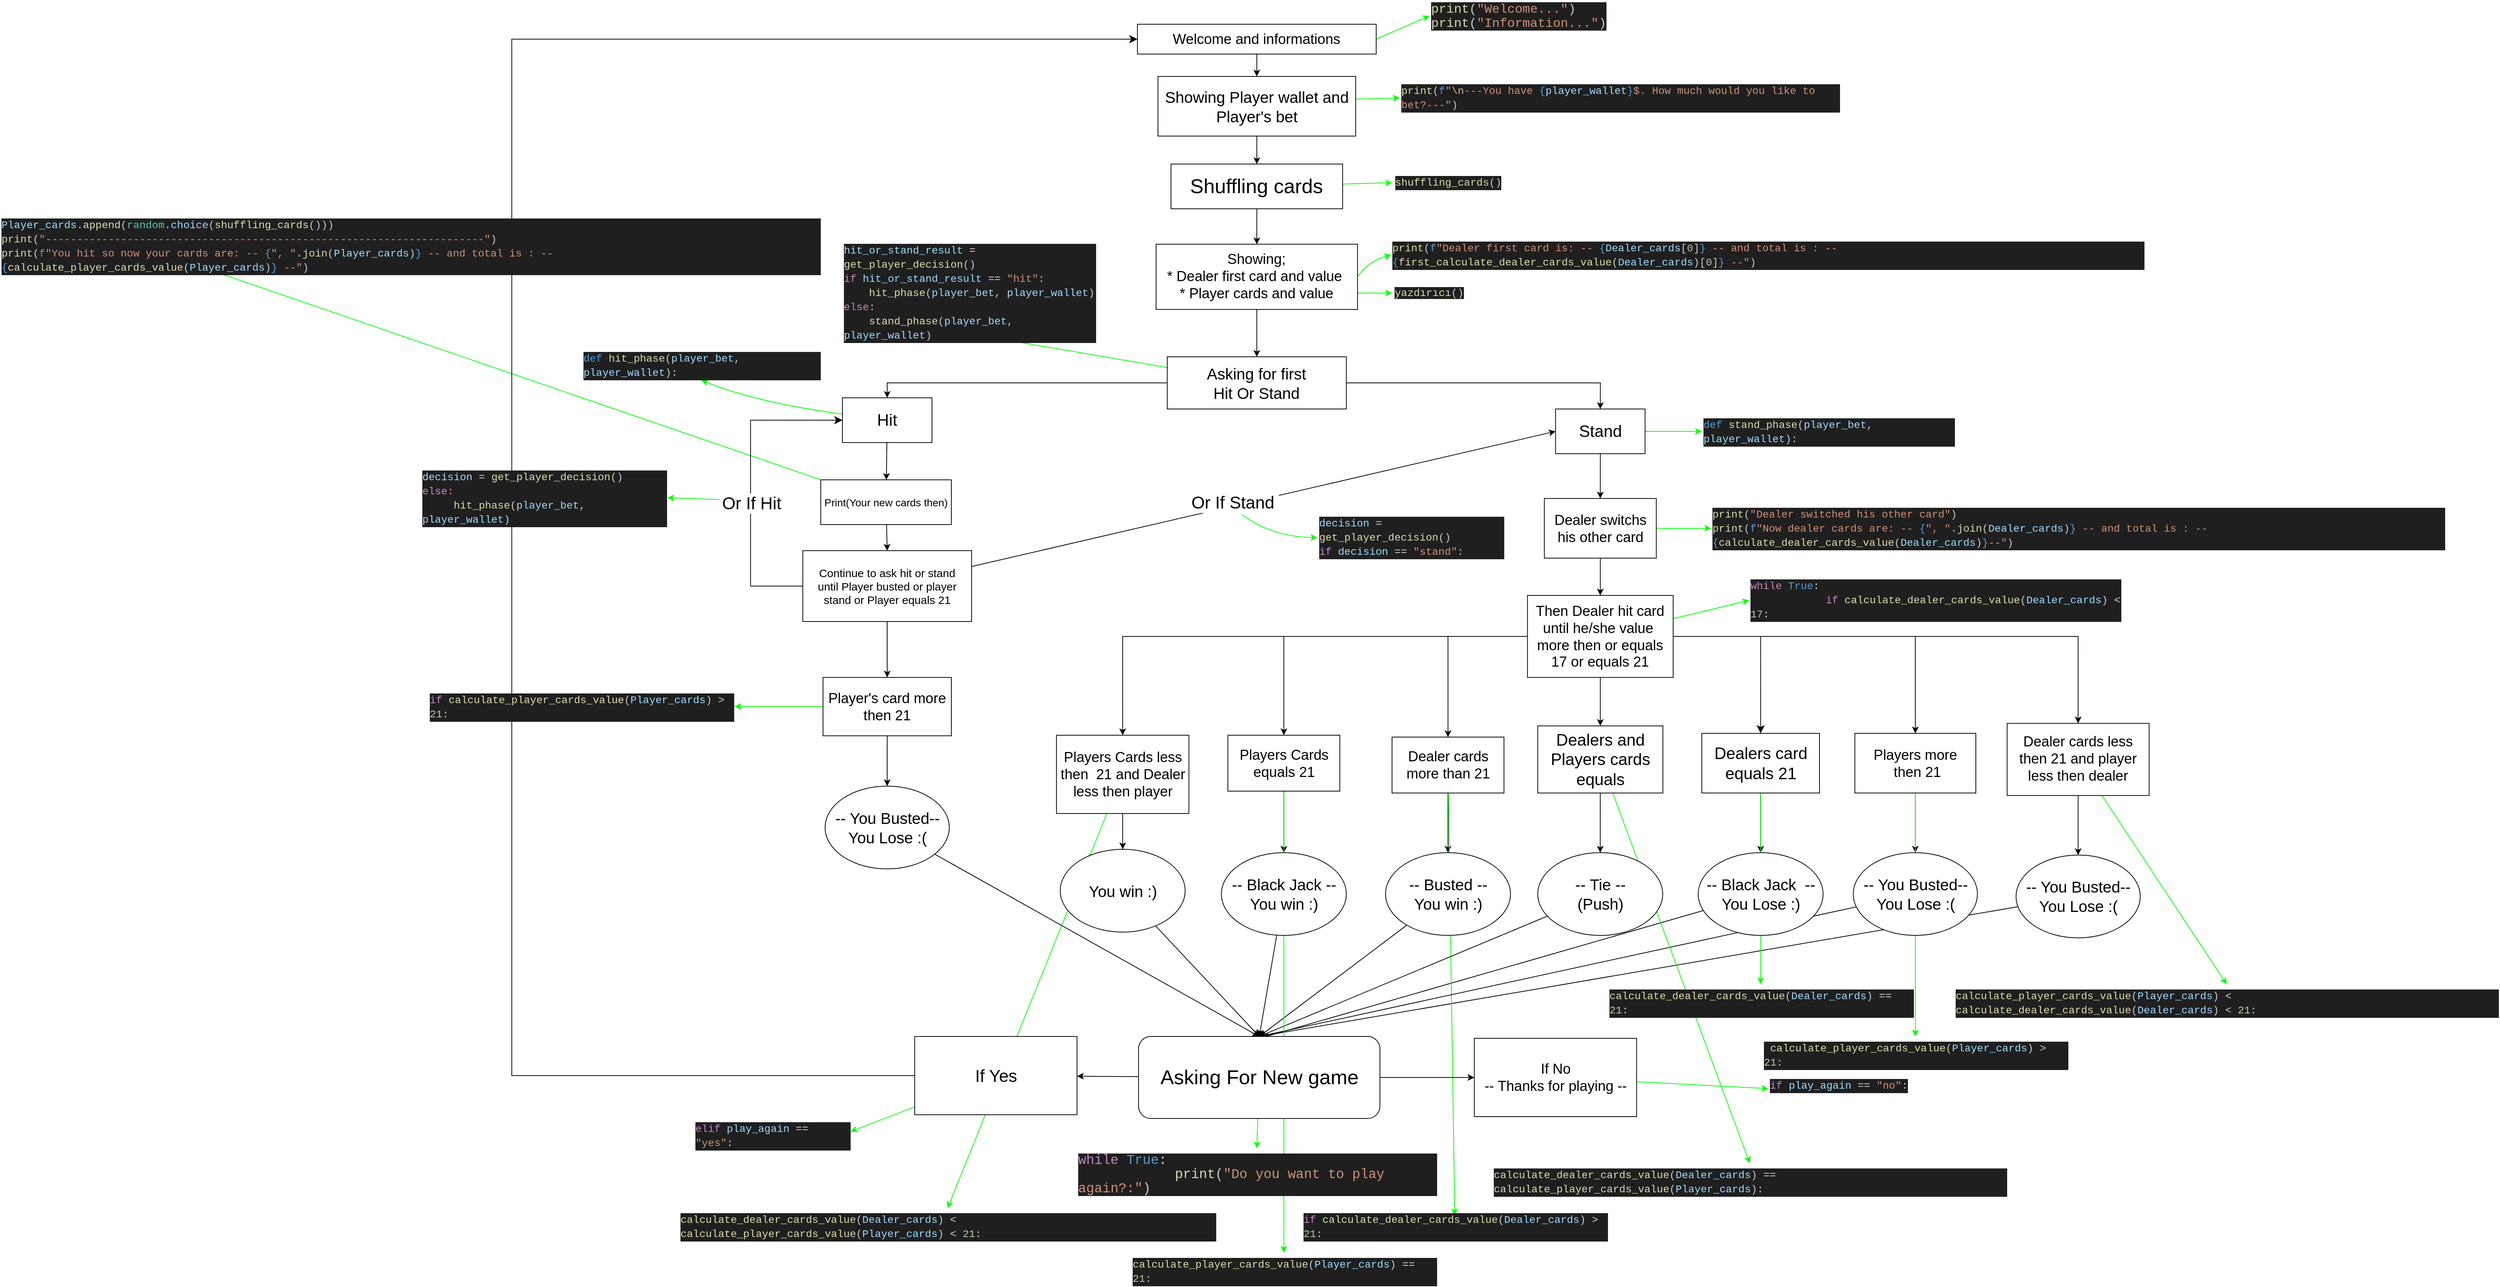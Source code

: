 <mxfile>
    <diagram id="_qHY8SljbnGeKnUtxrkp" name="Page-1">
        <mxGraphModel dx="5233" dy="839" grid="1" gridSize="10" guides="1" tooltips="1" connect="1" arrows="1" fold="1" page="1" pageScale="2" pageWidth="1920" pageHeight="1200" math="0" shadow="0">
            <root>
                <mxCell id="0"/>
                <mxCell id="1" parent="0"/>
                <mxCell id="80" style="edgeStyle=none;html=1;entryX=0.25;entryY=1;entryDx=0;entryDy=0;strokeColor=#00FF00;rounded=0;" parent="1" source="126" target="180" edge="1">
                    <mxGeometry relative="1" as="geometry">
                        <Array as="points"/>
                    </mxGeometry>
                </mxCell>
                <mxCell id="81" style="edgeStyle=none;html=1;entryX=0.514;entryY=0.013;entryDx=0;entryDy=0;entryPerimeter=0;fontSize=27;" parent="1" source="130" target="162" edge="1">
                    <mxGeometry relative="1" as="geometry"/>
                </mxCell>
                <mxCell id="82" style="edgeStyle=none;html=1;entryX=0.5;entryY=0;entryDx=0;entryDy=0;fontSize=23;" parent="1" source="171" target="162" edge="1">
                    <mxGeometry relative="1" as="geometry"/>
                </mxCell>
                <mxCell id="83" style="edgeStyle=none;html=1;entryX=0.5;entryY=0;entryDx=0;entryDy=0;fontSize=27;" parent="1" source="86" target="90" edge="1">
                    <mxGeometry relative="1" as="geometry"/>
                </mxCell>
                <mxCell id="84" style="edgeStyle=none;html=1;exitX=1;exitY=0.75;exitDx=0;exitDy=0;strokeColor=#00FF00;" parent="1" source="86" target="177" edge="1">
                    <mxGeometry relative="1" as="geometry"/>
                </mxCell>
                <mxCell id="85" style="edgeStyle=none;html=1;exitX=1;exitY=0.5;exitDx=0;exitDy=0;entryX=0;entryY=0.5;entryDx=0;entryDy=0;strokeColor=#00FF00;curved=1;" parent="1" source="86" target="176" edge="1">
                    <mxGeometry relative="1" as="geometry">
                        <Array as="points">
                            <mxPoint x="-1795.62" y="660"/>
                        </Array>
                    </mxGeometry>
                </mxCell>
                <mxCell id="86" value="&lt;font style=&quot;font-size: 19px;&quot;&gt;Showing;&lt;br&gt;* Dealer first card and value&amp;nbsp; &lt;br&gt;* Player cards and value&lt;/font&gt;" style="rounded=0;whiteSpace=wrap;html=1;" parent="1" vertex="1">
                    <mxGeometry x="-2080.62" y="637.5" width="270" height="87.5" as="geometry"/>
                </mxCell>
                <mxCell id="87" style="edgeStyle=orthogonalEdgeStyle;rounded=0;orthogonalLoop=1;jettySize=auto;html=1;entryX=0.5;entryY=0;entryDx=0;entryDy=0;" parent="1" source="90" target="93" edge="1">
                    <mxGeometry relative="1" as="geometry"/>
                </mxCell>
                <mxCell id="88" style="edgeStyle=orthogonalEdgeStyle;rounded=0;orthogonalLoop=1;jettySize=auto;html=1;entryX=0.5;entryY=0;entryDx=0;entryDy=0;" parent="1" source="90" target="96" edge="1">
                    <mxGeometry relative="1" as="geometry"/>
                </mxCell>
                <mxCell id="89" style="edgeStyle=none;rounded=0;html=1;entryX=0.5;entryY=1;entryDx=0;entryDy=0;strokeColor=#00FF00;fontSize=18;" parent="1" source="90" target="178" edge="1">
                    <mxGeometry relative="1" as="geometry"/>
                </mxCell>
                <mxCell id="90" value="&lt;font style=&quot;font-size: 21px;&quot;&gt;Asking for first &lt;br&gt;Hit Or Stand&lt;/font&gt;" style="rounded=0;whiteSpace=wrap;html=1;" parent="1" vertex="1">
                    <mxGeometry x="-2065.62" y="788.5" width="240" height="70" as="geometry"/>
                </mxCell>
                <mxCell id="91" style="edgeStyle=none;html=1;entryX=0.5;entryY=0;entryDx=0;entryDy=0;" parent="1" source="93" target="99" edge="1">
                    <mxGeometry relative="1" as="geometry"/>
                </mxCell>
                <mxCell id="92" style="edgeStyle=none;curved=1;html=1;strokeColor=#00FF00;" parent="1" source="93" target="185" edge="1">
                    <mxGeometry relative="1" as="geometry"/>
                </mxCell>
                <mxCell id="93" value="&lt;span style=&quot;font-size: 22px;&quot;&gt;Stand&lt;br&gt;&lt;/span&gt;" style="rounded=0;whiteSpace=wrap;html=1;" parent="1" vertex="1">
                    <mxGeometry x="-1545.25" y="858.5" width="120" height="60" as="geometry"/>
                </mxCell>
                <mxCell id="94" value="" style="edgeStyle=none;rounded=0;html=1;fontSize=21;" parent="1" source="96" target="126" edge="1">
                    <mxGeometry relative="1" as="geometry"/>
                </mxCell>
                <mxCell id="95" style="edgeStyle=none;html=1;entryX=0.5;entryY=1;entryDx=0;entryDy=0;strokeColor=#00FF00;curved=1;" parent="1" source="96" target="179" edge="1">
                    <mxGeometry relative="1" as="geometry">
                        <Array as="points">
                            <mxPoint x="-2615.62" y="850"/>
                        </Array>
                    </mxGeometry>
                </mxCell>
                <mxCell id="96" value="&lt;span style=&quot;font-size: 22px;&quot;&gt;Hit&lt;br&gt;&lt;/span&gt;" style="rounded=0;whiteSpace=wrap;html=1;" parent="1" vertex="1">
                    <mxGeometry x="-2501" y="843.5" width="120" height="60" as="geometry"/>
                </mxCell>
                <mxCell id="97" style="edgeStyle=none;html=1;entryX=0.5;entryY=0;entryDx=0;entryDy=0;fontSize=19;" parent="1" source="99" target="108" edge="1">
                    <mxGeometry relative="1" as="geometry"/>
                </mxCell>
                <mxCell id="98" style="edgeStyle=none;curved=1;html=1;entryX=0;entryY=0.5;entryDx=0;entryDy=0;strokeColor=#00FF00;" parent="1" source="99" target="186" edge="1">
                    <mxGeometry relative="1" as="geometry"/>
                </mxCell>
                <mxCell id="99" value="&lt;font style=&quot;font-size: 19px;&quot;&gt;Dealer switchs his other card&lt;/font&gt;" style="rounded=0;whiteSpace=wrap;html=1;" parent="1" vertex="1">
                    <mxGeometry x="-1560.25" y="978.5" width="150" height="80" as="geometry"/>
                </mxCell>
                <mxCell id="100" style="edgeStyle=none;html=1;entryX=0.5;entryY=0;entryDx=0;entryDy=0;fontSize=19;" parent="1" source="102" target="105" edge="1">
                    <mxGeometry relative="1" as="geometry"/>
                </mxCell>
                <mxCell id="101" style="edgeStyle=none;rounded=0;html=1;entryX=0;entryY=0.5;entryDx=0;entryDy=0;strokeColor=#00FF00;fontSize=18;exitX=1;exitY=0.5;exitDx=0;exitDy=0;" parent="1" source="102" target="173" edge="1">
                    <mxGeometry relative="1" as="geometry"/>
                </mxCell>
                <mxCell id="102" value="&lt;span style=&quot;font-size: 19px;&quot;&gt;Welcome and informations&lt;/span&gt;" style="rounded=0;whiteSpace=wrap;html=1;" parent="1" vertex="1">
                    <mxGeometry x="-2105.62" y="342.5" width="320" height="40" as="geometry"/>
                </mxCell>
                <mxCell id="103" style="edgeStyle=none;html=1;entryX=0.5;entryY=0;entryDx=0;entryDy=0;fontSize=27;" parent="1" source="105" target="158" edge="1">
                    <mxGeometry relative="1" as="geometry"/>
                </mxCell>
                <mxCell id="104" style="edgeStyle=none;html=1;entryX=0;entryY=0.5;entryDx=0;entryDy=0;strokeColor=#00FF00;fontSize=17;endSize=6;fillColor=#e3c800;entryPerimeter=0;" parent="1" target="174" edge="1">
                    <mxGeometry relative="1" as="geometry">
                        <mxPoint x="-1812.62" y="443" as="sourcePoint"/>
                    </mxGeometry>
                </mxCell>
                <mxCell id="105" value="&lt;span style=&quot;font-size: 21px;&quot;&gt;Showing Player wallet and Player's bet&lt;/span&gt;" style="rounded=0;whiteSpace=wrap;html=1;glass=0;" parent="1" vertex="1">
                    <mxGeometry x="-2078.12" y="412.5" width="265" height="80" as="geometry"/>
                </mxCell>
                <mxCell id="106" style="edgeStyle=none;rounded=0;html=1;entryX=0.5;entryY=0;entryDx=0;entryDy=0;fontSize=22;" parent="1" source="108" target="134" edge="1">
                    <mxGeometry relative="1" as="geometry"/>
                </mxCell>
                <mxCell id="107" style="edgeStyle=none;rounded=0;html=1;entryX=0;entryY=0.5;entryDx=0;entryDy=0;strokeColor=#00FF00;fontSize=18;" parent="1" source="108" target="187" edge="1">
                    <mxGeometry relative="1" as="geometry"/>
                </mxCell>
                <mxCell id="108" value="&lt;span style=&quot;font-size: 19px;&quot;&gt;Then Dealer hit card until he/she value&amp;nbsp; more then or equals 17 or equals 21&lt;/span&gt;" style="rounded=0;whiteSpace=wrap;html=1;" parent="1" vertex="1">
                    <mxGeometry x="-1582.87" y="1108.5" width="195.25" height="110" as="geometry"/>
                </mxCell>
                <mxCell id="109" style="edgeStyle=none;rounded=0;html=1;entryX=0.5;entryY=0;entryDx=0;entryDy=0;fontSize=21;" parent="1" source="111" target="118" edge="1">
                    <mxGeometry relative="1" as="geometry"/>
                </mxCell>
                <mxCell id="110" style="edgeStyle=none;rounded=0;html=1;entryX=0.5;entryY=0;entryDx=0;entryDy=0;strokeColor=#00FF00;fontSize=18;" parent="1" source="111" target="189" edge="1">
                    <mxGeometry relative="1" as="geometry"/>
                </mxCell>
                <mxCell id="111" value="Dealer cards more than 21" style="rounded=0;whiteSpace=wrap;html=1;glass=0;fontSize=19;" parent="1" vertex="1">
                    <mxGeometry x="-1764.37" y="1298.5" width="150" height="75" as="geometry"/>
                </mxCell>
                <mxCell id="112" style="edgeStyle=none;rounded=0;html=1;entryX=0.5;entryY=0;entryDx=0;entryDy=0;fontSize=21;" parent="1" source="114" target="120" edge="1">
                    <mxGeometry relative="1" as="geometry"/>
                </mxCell>
                <mxCell id="113" style="edgeStyle=none;curved=1;html=1;strokeColor=#00FF00;" parent="1" source="114" target="195" edge="1">
                    <mxGeometry relative="1" as="geometry"/>
                </mxCell>
                <mxCell id="114" value="Players more&lt;br&gt;&amp;nbsp;then 21" style="rounded=0;whiteSpace=wrap;html=1;glass=0;fontSize=19;" parent="1" vertex="1">
                    <mxGeometry x="-1144.12" y="1293.5" width="162.13" height="80" as="geometry"/>
                </mxCell>
                <mxCell id="115" style="edgeStyle=orthogonalEdgeStyle;rounded=0;orthogonalLoop=1;jettySize=auto;html=1;entryX=0.5;entryY=0;entryDx=0;entryDy=0;exitX=0;exitY=0.5;exitDx=0;exitDy=0;" parent="1" source="108" target="111" edge="1">
                    <mxGeometry relative="1" as="geometry">
                        <mxPoint x="-1751.37" y="1158.5" as="sourcePoint"/>
                        <mxPoint x="-1616.37" y="1203.5" as="targetPoint"/>
                    </mxGeometry>
                </mxCell>
                <mxCell id="116" style="edgeStyle=orthogonalEdgeStyle;rounded=0;orthogonalLoop=1;jettySize=auto;html=1;entryX=0.5;entryY=0;entryDx=0;entryDy=0;exitX=1;exitY=0.5;exitDx=0;exitDy=0;" parent="1" source="108" target="114" edge="1">
                    <mxGeometry relative="1" as="geometry">
                        <mxPoint x="-1254.87" y="1183.5" as="sourcePoint"/>
                        <mxPoint x="-1351.37" y="1253.5" as="targetPoint"/>
                    </mxGeometry>
                </mxCell>
                <mxCell id="117" style="edgeStyle=none;html=1;entryX=0.5;entryY=0;entryDx=0;entryDy=0;fontSize=27;" parent="1" source="118" target="162" edge="1">
                    <mxGeometry relative="1" as="geometry"/>
                </mxCell>
                <mxCell id="118" value="-- Busted --&lt;br&gt;You win :)" style="ellipse;whiteSpace=wrap;html=1;rounded=0;glass=0;fontSize=21;" parent="1" vertex="1">
                    <mxGeometry x="-1773.12" y="1453.5" width="167.5" height="111" as="geometry"/>
                </mxCell>
                <mxCell id="119" style="edgeStyle=none;html=1;entryX=0.5;entryY=0;entryDx=0;entryDy=0;fontSize=27;" parent="1" source="120" target="162" edge="1">
                    <mxGeometry relative="1" as="geometry"/>
                </mxCell>
                <mxCell id="120" value="-- You Busted--You Lose :(" style="ellipse;whiteSpace=wrap;html=1;rounded=0;glass=0;fontSize=21;" parent="1" vertex="1">
                    <mxGeometry x="-1146.31" y="1453.5" width="166.5" height="111" as="geometry"/>
                </mxCell>
                <mxCell id="121" style="edgeStyle=none;html=1;entryX=0.5;entryY=0;entryDx=0;entryDy=0;" parent="1" source="124" target="151" edge="1">
                    <mxGeometry relative="1" as="geometry"/>
                </mxCell>
                <mxCell id="122" style="edgeStyle=none;html=1;entryX=0;entryY=0.5;entryDx=0;entryDy=0;" parent="1" source="124" target="93" edge="1">
                    <mxGeometry relative="1" as="geometry"/>
                </mxCell>
                <mxCell id="123" value="&lt;font style=&quot;font-size: 23px;&quot;&gt;Or If Stand&amp;nbsp;&lt;/font&gt;" style="edgeLabel;html=1;align=center;verticalAlign=middle;resizable=0;points=[];movable=0;rotatable=0;deletable=0;editable=0;connectable=0;" parent="122" vertex="1" connectable="0">
                    <mxGeometry x="-0.498" y="2" relative="1" as="geometry">
                        <mxPoint x="157" y="-39" as="offset"/>
                    </mxGeometry>
                </mxCell>
                <mxCell id="124" value="&lt;font style=&quot;font-size: 15px;&quot;&gt;Continue to ask hit or stand&lt;br&gt;until Player busted or player stand or Player equals 21&lt;/font&gt;" style="rounded=0;whiteSpace=wrap;html=1;" parent="1" vertex="1">
                    <mxGeometry x="-2554.12" y="1048.5" width="226.25" height="95" as="geometry"/>
                </mxCell>
                <mxCell id="125" style="edgeStyle=none;rounded=0;html=1;entryX=0.5;entryY=0;entryDx=0;entryDy=0;fontSize=14;" parent="1" source="126" target="124" edge="1">
                    <mxGeometry relative="1" as="geometry"/>
                </mxCell>
                <mxCell id="126" value="&lt;font style=&quot;font-size: 14px;&quot;&gt;Print(Your new cards then)&lt;/font&gt;" style="whiteSpace=wrap;html=1;rounded=0;" parent="1" vertex="1">
                    <mxGeometry x="-2530" y="953.5" width="175" height="60" as="geometry"/>
                </mxCell>
                <mxCell id="127" style="edgeStyle=none;rounded=0;html=1;entryX=0.5;entryY=0;entryDx=0;entryDy=0;fontSize=22;" parent="1" source="129" target="130" edge="1">
                    <mxGeometry relative="1" as="geometry"/>
                </mxCell>
                <mxCell id="128" style="edgeStyle=none;curved=1;html=1;entryX=0.5;entryY=0;entryDx=0;entryDy=0;strokeColor=#00FF00;" parent="1" source="129" target="193" edge="1">
                    <mxGeometry relative="1" as="geometry"/>
                </mxCell>
                <mxCell id="129" value="&lt;font style=&quot;font-size: 22px;&quot;&gt;Dealers card equals 21&lt;/font&gt;" style="whiteSpace=wrap;html=1;rounded=0;" parent="1" vertex="1">
                    <mxGeometry x="-1349.24" y="1293.5" width="157.75" height="80" as="geometry"/>
                </mxCell>
                <mxCell id="130" value="-- Black Jack&amp;nbsp; --&lt;br&gt;You Lose :)" style="ellipse;whiteSpace=wrap;html=1;rounded=0;glass=0;fontSize=21;" parent="1" vertex="1">
                    <mxGeometry x="-1354.12" y="1453.5" width="167.5" height="111" as="geometry"/>
                </mxCell>
                <mxCell id="131" value="" style="edgeStyle=segmentEdgeStyle;endArrow=classic;html=1;curved=0;rounded=0;endSize=8;startSize=8;fontSize=22;entryX=0.5;entryY=0;entryDx=0;entryDy=0;" parent="1" target="129" edge="1">
                    <mxGeometry width="50" height="50" relative="1" as="geometry">
                        <mxPoint x="-1384.12" y="1163.5" as="sourcePoint"/>
                        <mxPoint x="-1294.12" y="1183.47" as="targetPoint"/>
                    </mxGeometry>
                </mxCell>
                <mxCell id="132" style="edgeStyle=none;rounded=0;html=1;entryX=0.5;entryY=0;entryDx=0;entryDy=0;fontSize=22;" parent="1" source="134" target="136" edge="1">
                    <mxGeometry relative="1" as="geometry"/>
                </mxCell>
                <mxCell id="133" style="edgeStyle=none;rounded=0;html=1;entryX=0.5;entryY=0;entryDx=0;entryDy=0;strokeColor=#00FF00;fontSize=18;" parent="1" source="134" target="194" edge="1">
                    <mxGeometry relative="1" as="geometry"/>
                </mxCell>
                <mxCell id="134" value="&lt;font style=&quot;font-size: 22px;&quot;&gt;Dealers and Players cards equals&lt;/font&gt;" style="whiteSpace=wrap;html=1;rounded=0;" parent="1" vertex="1">
                    <mxGeometry x="-1569.12" y="1283.5" width="167.74" height="90" as="geometry"/>
                </mxCell>
                <mxCell id="135" style="edgeStyle=none;html=1;entryX=0.5;entryY=0;entryDx=0;entryDy=0;fontSize=27;" parent="1" source="136" target="162" edge="1">
                    <mxGeometry relative="1" as="geometry"/>
                </mxCell>
                <mxCell id="136" value="-- Tie --&lt;br&gt;(Push)" style="ellipse;whiteSpace=wrap;html=1;rounded=0;glass=0;fontSize=21;" parent="1" vertex="1">
                    <mxGeometry x="-1569.12" y="1453.5" width="167.5" height="111" as="geometry"/>
                </mxCell>
                <mxCell id="137" style="edgeStyle=none;rounded=0;html=1;entryX=0.5;entryY=0;entryDx=0;entryDy=0;fontSize=21;" parent="1" source="139" target="141" edge="1">
                    <mxGeometry relative="1" as="geometry"/>
                </mxCell>
                <mxCell id="138" style="edgeStyle=none;curved=1;html=1;entryX=0.5;entryY=0;entryDx=0;entryDy=0;strokeColor=#00FF00;" parent="1" source="139" target="191" edge="1">
                    <mxGeometry relative="1" as="geometry"/>
                </mxCell>
                <mxCell id="139" value="Players Cards equals 21" style="rounded=0;whiteSpace=wrap;html=1;glass=0;fontSize=19;" parent="1" vertex="1">
                    <mxGeometry x="-1984.37" y="1296" width="150" height="75" as="geometry"/>
                </mxCell>
                <mxCell id="140" style="edgeStyle=none;html=1;entryX=0.5;entryY=0;entryDx=0;entryDy=0;fontSize=27;" parent="1" source="141" target="162" edge="1">
                    <mxGeometry relative="1" as="geometry"/>
                </mxCell>
                <mxCell id="141" value="-- Black Jack --&lt;br&gt;You win :)" style="ellipse;whiteSpace=wrap;html=1;rounded=0;glass=0;fontSize=21;" parent="1" vertex="1">
                    <mxGeometry x="-1993.12" y="1453.5" width="167.5" height="111" as="geometry"/>
                </mxCell>
                <mxCell id="142" style="edgeStyle=none;rounded=0;html=1;entryX=0.5;entryY=0;entryDx=0;entryDy=0;fontSize=21;" parent="1" source="144" target="146" edge="1">
                    <mxGeometry relative="1" as="geometry"/>
                </mxCell>
                <mxCell id="143" style="edgeStyle=none;rounded=0;html=1;entryX=0.5;entryY=0;entryDx=0;entryDy=0;strokeColor=#00FF00;fontSize=18;" parent="1" source="144" target="192" edge="1">
                    <mxGeometry relative="1" as="geometry"/>
                </mxCell>
                <mxCell id="144" value="Players Cards less then&amp;nbsp; 21 and Dealer less then player" style="rounded=0;whiteSpace=wrap;html=1;glass=0;fontSize=19;" parent="1" vertex="1">
                    <mxGeometry x="-2214.12" y="1296" width="177.5" height="105" as="geometry"/>
                </mxCell>
                <mxCell id="145" style="edgeStyle=none;html=1;entryX=0.5;entryY=0;entryDx=0;entryDy=0;fontSize=27;" parent="1" source="146" target="162" edge="1">
                    <mxGeometry relative="1" as="geometry"/>
                </mxCell>
                <mxCell id="146" value="You win :)" style="ellipse;whiteSpace=wrap;html=1;rounded=0;glass=0;fontSize=21;" parent="1" vertex="1">
                    <mxGeometry x="-2209.12" y="1449" width="167.5" height="111" as="geometry"/>
                </mxCell>
                <mxCell id="147" style="edgeStyle=orthogonalEdgeStyle;rounded=0;orthogonalLoop=1;jettySize=auto;html=1;entryX=0.5;entryY=0;entryDx=0;entryDy=0;exitX=0;exitY=0.5;exitDx=0;exitDy=0;" parent="1" source="108" target="139" edge="1">
                    <mxGeometry relative="1" as="geometry">
                        <mxPoint x="-1805.12" y="1158.5" as="sourcePoint"/>
                        <mxPoint x="-1911.62" y="1293.5" as="targetPoint"/>
                    </mxGeometry>
                </mxCell>
                <mxCell id="148" style="edgeStyle=orthogonalEdgeStyle;rounded=0;orthogonalLoop=1;jettySize=auto;html=1;entryX=0.5;entryY=0;entryDx=0;entryDy=0;exitX=0;exitY=0.5;exitDx=0;exitDy=0;" parent="1" source="108" target="144" edge="1">
                    <mxGeometry relative="1" as="geometry">
                        <mxPoint x="-1788.12" y="1151.5" as="sourcePoint"/>
                        <mxPoint x="-2114.12" y="1283.5" as="targetPoint"/>
                    </mxGeometry>
                </mxCell>
                <mxCell id="149" style="edgeStyle=none;html=1;entryX=0.5;entryY=0;entryDx=0;entryDy=0;" parent="1" source="151" target="153" edge="1">
                    <mxGeometry relative="1" as="geometry"/>
                </mxCell>
                <mxCell id="150" style="edgeStyle=none;curved=1;html=1;strokeColor=#00FF00;" parent="1" source="151" target="188" edge="1">
                    <mxGeometry relative="1" as="geometry"/>
                </mxCell>
                <mxCell id="151" value="Player's card more then 21" style="rounded=0;whiteSpace=wrap;html=1;glass=0;fontSize=19;" parent="1" vertex="1">
                    <mxGeometry x="-2527" y="1218.5" width="172" height="78.25" as="geometry"/>
                </mxCell>
                <mxCell id="152" style="edgeStyle=none;html=1;entryX=0.5;entryY=0;entryDx=0;entryDy=0;fontSize=27;" parent="1" source="153" target="162" edge="1">
                    <mxGeometry relative="1" as="geometry"/>
                </mxCell>
                <mxCell id="153" value="-- You Busted--You Lose :(" style="ellipse;whiteSpace=wrap;html=1;rounded=0;glass=0;fontSize=21;" parent="1" vertex="1">
                    <mxGeometry x="-2524.25" y="1364.25" width="166.5" height="111" as="geometry"/>
                </mxCell>
                <mxCell id="154" value="" style="edgeStyle=elbowEdgeStyle;elbow=horizontal;endArrow=classic;html=1;curved=0;rounded=0;endSize=8;startSize=8;fontSize=23;entryX=0;entryY=0.5;entryDx=0;entryDy=0;exitX=0;exitY=0.5;exitDx=0;exitDy=0;" parent="1" source="124" target="96" edge="1">
                    <mxGeometry width="50" height="50" relative="1" as="geometry">
                        <mxPoint x="-2634.12" y="1123.5" as="sourcePoint"/>
                        <mxPoint x="-2584.12" y="1073.5" as="targetPoint"/>
                        <Array as="points">
                            <mxPoint x="-2624.12" y="1033.5"/>
                        </Array>
                    </mxGeometry>
                </mxCell>
                <mxCell id="155" value="Or If Hit" style="edgeLabel;html=1;align=center;verticalAlign=middle;resizable=0;points=[];fontSize=23;movable=0;rotatable=0;deletable=0;editable=0;connectable=0;" parent="154" vertex="1" connectable="0">
                    <mxGeometry x="-0.185" y="-1" relative="1" as="geometry">
                        <mxPoint y="-12" as="offset"/>
                    </mxGeometry>
                </mxCell>
                <mxCell id="156" style="edgeStyle=none;html=1;entryX=0.5;entryY=0;entryDx=0;entryDy=0;fontSize=27;" parent="1" source="158" target="86" edge="1">
                    <mxGeometry relative="1" as="geometry"/>
                </mxCell>
                <mxCell id="157" style="edgeStyle=none;html=1;entryX=0;entryY=0.5;entryDx=0;entryDy=0;strokeColor=#00FF00;" parent="1" source="158" target="175" edge="1">
                    <mxGeometry relative="1" as="geometry"/>
                </mxCell>
                <mxCell id="158" value="&lt;font style=&quot;font-size: 27px;&quot;&gt;Shuffling cards&lt;/font&gt;" style="whiteSpace=wrap;html=1;rounded=0;" parent="1" vertex="1">
                    <mxGeometry x="-2060.62" y="530" width="230" height="60" as="geometry"/>
                </mxCell>
                <mxCell id="159" style="edgeStyle=none;html=1;entryX=0;entryY=0.5;entryDx=0;entryDy=0;fontSize=27;" parent="1" source="162" target="164" edge="1">
                    <mxGeometry relative="1" as="geometry"/>
                </mxCell>
                <mxCell id="160" style="edgeStyle=none;html=1;fontSize=27;" parent="1" source="162" target="166" edge="1">
                    <mxGeometry relative="1" as="geometry"/>
                </mxCell>
                <mxCell id="161" style="edgeStyle=none;curved=1;html=1;entryX=0.5;entryY=0;entryDx=0;entryDy=0;strokeColor=#00FF00;" parent="1" source="162" target="190" edge="1">
                    <mxGeometry relative="1" as="geometry"/>
                </mxCell>
                <mxCell id="162" value="Asking For New game" style="rounded=1;whiteSpace=wrap;html=1;fontSize=27;" parent="1" vertex="1">
                    <mxGeometry x="-2104.12" y="1700" width="323.5" height="110" as="geometry"/>
                </mxCell>
                <mxCell id="163" style="edgeStyle=none;rounded=0;html=1;entryX=0;entryY=0.5;entryDx=0;entryDy=0;strokeColor=#00FF00;fontSize=18;" parent="1" source="164" target="197" edge="1">
                    <mxGeometry relative="1" as="geometry"/>
                </mxCell>
                <mxCell id="164" value="If No&lt;br&gt;-- Thanks for playing --" style="rounded=0;whiteSpace=wrap;html=1;glass=0;fontSize=19;" parent="1" vertex="1">
                    <mxGeometry x="-1654.12" y="1702.5" width="217.5" height="105" as="geometry"/>
                </mxCell>
                <mxCell id="165" style="edgeStyle=none;rounded=0;html=1;entryX=1;entryY=0.5;entryDx=0;entryDy=0;strokeColor=#00FF00;fontSize=18;" parent="1" source="166" target="198" edge="1">
                    <mxGeometry relative="1" as="geometry"/>
                </mxCell>
                <mxCell id="166" value="&lt;font style=&quot;font-size: 23px;&quot;&gt;If Yes&lt;/font&gt;" style="rounded=0;whiteSpace=wrap;html=1;glass=0;fontSize=19;" parent="1" vertex="1">
                    <mxGeometry x="-2404.12" y="1700" width="217.5" height="105" as="geometry"/>
                </mxCell>
                <mxCell id="167" value="" style="edgeStyle=elbowEdgeStyle;elbow=horizontal;endArrow=classic;html=1;curved=0;rounded=0;endSize=8;startSize=8;fontSize=23;entryX=0;entryY=0.5;entryDx=0;entryDy=0;exitX=0;exitY=0.5;exitDx=0;exitDy=0;" parent="1" source="166" target="102" edge="1">
                    <mxGeometry width="50" height="50" relative="1" as="geometry">
                        <mxPoint x="-2874.12" y="1733" as="sourcePoint"/>
                        <mxPoint x="-2821" y="1510.5" as="targetPoint"/>
                        <Array as="points">
                            <mxPoint x="-2944.12" y="1670.5"/>
                        </Array>
                    </mxGeometry>
                </mxCell>
                <mxCell id="168" style="edgeStyle=none;rounded=0;html=1;entryX=0.5;entryY=0;entryDx=0;entryDy=0;fontSize=21;" parent="1" source="170" target="171" edge="1">
                    <mxGeometry relative="1" as="geometry"/>
                </mxCell>
                <mxCell id="169" style="edgeStyle=none;rounded=0;html=1;entryX=0.5;entryY=0;entryDx=0;entryDy=0;strokeColor=#00FF00;fontSize=18;" parent="1" source="170" target="196" edge="1">
                    <mxGeometry relative="1" as="geometry"/>
                </mxCell>
                <mxCell id="170" value="Dealer cards less then 21 and player less then dealer" style="rounded=0;whiteSpace=wrap;html=1;glass=0;fontSize=19;" parent="1" vertex="1">
                    <mxGeometry x="-940.03" y="1280.12" width="190.32" height="96.75" as="geometry"/>
                </mxCell>
                <mxCell id="171" value="-- You Busted--You Lose :(" style="ellipse;whiteSpace=wrap;html=1;rounded=0;glass=0;fontSize=21;" parent="1" vertex="1">
                    <mxGeometry x="-928.12" y="1456.75" width="166.5" height="111" as="geometry"/>
                </mxCell>
                <mxCell id="172" style="edgeStyle=orthogonalEdgeStyle;rounded=0;orthogonalLoop=1;jettySize=auto;html=1;entryX=0.5;entryY=0;entryDx=0;entryDy=0;exitX=1;exitY=0.5;exitDx=0;exitDy=0;" parent="1" source="108" target="170" edge="1">
                    <mxGeometry relative="1" as="geometry">
                        <mxPoint x="-1144.12" y="1088.5" as="sourcePoint"/>
                        <mxPoint x="-819.555" y="1218.5" as="targetPoint"/>
                    </mxGeometry>
                </mxCell>
                <mxCell id="173" value="&lt;div style=&quot;color: rgb(204, 204, 204); background-color: rgb(31, 31, 31); font-family: Consolas, &amp;quot;Courier New&amp;quot;, monospace; font-size: 17px; line-height: 19px;&quot;&gt;&lt;div&gt;&lt;span style=&quot;color: #dcdcaa;&quot;&gt;print&lt;/span&gt;(&lt;span style=&quot;color: #ce9178;&quot;&gt;&quot;Welcome...&quot;&lt;/span&gt;)&lt;/div&gt;&lt;div&gt;&lt;span style=&quot;color: #dcdcaa;&quot;&gt;print&lt;/span&gt;(&lt;span style=&quot;color: #ce9178;&quot;&gt;&quot;Information...&quot;&lt;/span&gt;)&lt;/div&gt;&lt;/div&gt;" style="text;html=1;strokeColor=none;fillColor=none;align=left;verticalAlign=middle;whiteSpace=wrap;rounded=0;" parent="1" vertex="1">
                    <mxGeometry x="-1714.12" y="310" width="210" height="42.5" as="geometry"/>
                </mxCell>
                <mxCell id="174" value="&lt;div style=&quot;color: rgb(204, 204, 204); background-color: rgb(31, 31, 31); font-family: Consolas, &amp;quot;Courier New&amp;quot;, monospace; font-size: 17px; line-height: 19px;&quot;&gt;&lt;div style=&quot;font-size: 14px; line-height: 19px;&quot;&gt;&lt;span style=&quot;color: #dcdcaa;&quot;&gt;print&lt;/span&gt;(&lt;span style=&quot;color: #569cd6;&quot;&gt;f&lt;/span&gt;&lt;span style=&quot;color: #ce9178;&quot;&gt;&quot;&lt;/span&gt;&lt;span style=&quot;color: #d7ba7d;&quot;&gt;\n&lt;/span&gt;&lt;span style=&quot;color: #ce9178;&quot;&gt;---You have &lt;/span&gt;&lt;span style=&quot;color: #569cd6;&quot;&gt;{&lt;/span&gt;&lt;span style=&quot;color: #9cdcfe;&quot;&gt;player_wallet&lt;/span&gt;&lt;span style=&quot;color: #569cd6;&quot;&gt;}&lt;/span&gt;&lt;span style=&quot;color: #ce9178;&quot;&gt;$. How much would you like to bet?---&quot;&lt;/span&gt;)&lt;/div&gt;&lt;/div&gt;" style="text;html=1;strokeColor=none;fillColor=none;align=left;verticalAlign=middle;whiteSpace=wrap;rounded=0;" parent="1" vertex="1">
                    <mxGeometry x="-1754.12" y="420" width="590" height="42.5" as="geometry"/>
                </mxCell>
                <mxCell id="175" value="&lt;div style=&quot;color: rgb(204, 204, 204); background-color: rgb(31, 31, 31); font-family: Consolas, &amp;quot;Courier New&amp;quot;, monospace; font-size: 17px; line-height: 19px;&quot;&gt;&lt;div style=&quot;font-size: 14px; line-height: 19px;&quot;&gt;&lt;span style=&quot;color: #dcdcaa;&quot;&gt;shuffling_cards&lt;/span&gt;()&lt;/div&gt;&lt;/div&gt;" style="text;html=1;strokeColor=none;fillColor=none;align=center;verticalAlign=middle;whiteSpace=wrap;rounded=0;" parent="1" vertex="1">
                    <mxGeometry x="-1764.37" y="540" width="150.25" height="30" as="geometry"/>
                </mxCell>
                <mxCell id="176" value="&lt;div style=&quot;color: rgb(204, 204, 204); background-color: rgb(31, 31, 31); font-family: Consolas, &amp;quot;Courier New&amp;quot;, monospace; font-size: 17px; line-height: 19px;&quot;&gt;&lt;div style=&quot;font-size: 14px; line-height: 19px;&quot;&gt;&lt;div style=&quot;line-height: 19px;&quot;&gt;&lt;div&gt;&lt;span style=&quot;color: rgb(220, 220, 170);&quot;&gt;print&lt;/span&gt;(&lt;span style=&quot;color: rgb(86, 156, 214);&quot;&gt;f&lt;/span&gt;&lt;span style=&quot;color: rgb(206, 145, 120);&quot;&gt;&quot;Dealer first card is: -- &lt;/span&gt;&lt;span style=&quot;color: rgb(86, 156, 214);&quot;&gt;{&lt;/span&gt;&lt;span style=&quot;color: rgb(156, 220, 254);&quot;&gt;Dealer_cards&lt;/span&gt;[&lt;span style=&quot;color: rgb(181, 206, 168);&quot;&gt;0&lt;/span&gt;]&lt;span style=&quot;color: rgb(86, 156, 214);&quot;&gt;}&lt;/span&gt;&lt;span style=&quot;color: rgb(206, 145, 120);&quot;&gt; -- and total is : -- &lt;/span&gt;&lt;span style=&quot;color: rgb(86, 156, 214);&quot;&gt;{&lt;/span&gt;&lt;span style=&quot;color: rgb(220, 220, 170);&quot;&gt;first_calculate_dealer_cards_value&lt;/span&gt;(&lt;span style=&quot;color: rgb(156, 220, 254);&quot;&gt;Dealer_cards&lt;/span&gt;)[&lt;span style=&quot;color: rgb(181, 206, 168);&quot;&gt;0&lt;/span&gt;]&lt;span style=&quot;color: rgb(86, 156, 214);&quot;&gt;}&lt;/span&gt;&lt;span style=&quot;color: rgb(206, 145, 120);&quot;&gt; --&quot;&lt;/span&gt;)&lt;/div&gt;&lt;/div&gt;&lt;/div&gt;&lt;/div&gt;" style="text;html=1;strokeColor=none;fillColor=none;align=left;verticalAlign=middle;whiteSpace=wrap;rounded=0;" parent="1" vertex="1">
                    <mxGeometry x="-1765.62" y="637.5" width="1010" height="28.75" as="geometry"/>
                </mxCell>
                <mxCell id="177" value="&lt;span style=&quot;background-color: rgb(31, 31, 31); font-family: Consolas, &amp;quot;Courier New&amp;quot;, monospace; font-size: 14px; color: rgb(220, 220, 170);&quot;&gt;yazdırıcı&lt;/span&gt;&lt;span style=&quot;background-color: rgb(31, 31, 31); color: rgb(204, 204, 204); font-family: Consolas, &amp;quot;Courier New&amp;quot;, monospace; font-size: 14px;&quot;&gt;()&lt;/span&gt;" style="text;html=1;strokeColor=none;fillColor=none;align=center;verticalAlign=middle;whiteSpace=wrap;rounded=0;" parent="1" vertex="1">
                    <mxGeometry x="-1764.37" y="690" width="98.75" height="25" as="geometry"/>
                </mxCell>
                <mxCell id="178" value="&lt;div style=&quot;color: rgb(204, 204, 204); background-color: rgb(31, 31, 31); font-family: Consolas, &amp;quot;Courier New&amp;quot;, monospace; font-size: 17px; line-height: 19px;&quot;&gt;&lt;div style=&quot;font-size: 14px; line-height: 19px;&quot;&gt;&lt;div&gt;&lt;span style=&quot;color: #9cdcfe;&quot;&gt;hit_or_stand_result&lt;/span&gt; &lt;span style=&quot;color: #d4d4d4;&quot;&gt;=&lt;/span&gt; &lt;span style=&quot;color: #dcdcaa;&quot;&gt;get_player_decision&lt;/span&gt;()&lt;/div&gt;&lt;div&gt;&lt;span style=&quot;color: #c586c0;&quot;&gt;if&lt;/span&gt; &lt;span style=&quot;color: #9cdcfe;&quot;&gt;hit_or_stand_result&lt;/span&gt; &lt;span style=&quot;color: #d4d4d4;&quot;&gt;==&lt;/span&gt; &lt;span style=&quot;color: #ce9178;&quot;&gt;&quot;hit&quot;&lt;/span&gt;:&lt;/div&gt;&lt;div&gt;&lt;span style=&quot;color: #dcdcaa;&quot;&gt;&amp;nbsp; &amp;nbsp; hit_phase&lt;/span&gt;(&lt;span style=&quot;color: #9cdcfe;&quot;&gt;player_bet&lt;/span&gt;, &lt;span style=&quot;color: #9cdcfe;&quot;&gt;player_wallet&lt;/span&gt;)&lt;/div&gt;&lt;div&gt;&lt;span style=&quot;color: #c586c0;&quot;&gt;else&lt;/span&gt;:&lt;/div&gt;&lt;div&gt;&lt;span style=&quot;color: #dcdcaa;&quot;&gt;&amp;nbsp; &amp;nbsp; stand_phase&lt;/span&gt;(&lt;span style=&quot;color: #9cdcfe;&quot;&gt;player_bet&lt;/span&gt;, &lt;span style=&quot;color: #9cdcfe;&quot;&gt;player_wallet&lt;/span&gt;)&lt;/div&gt;&lt;/div&gt;&lt;/div&gt;" style="text;html=1;strokeColor=none;fillColor=none;align=left;verticalAlign=middle;whiteSpace=wrap;rounded=0;" parent="1" vertex="1">
                    <mxGeometry x="-2501" y="647.5" width="339.75" height="110" as="geometry"/>
                </mxCell>
                <mxCell id="179" value="&lt;div style=&quot;color: rgb(204, 204, 204); background-color: rgb(31, 31, 31); font-family: Consolas, &amp;quot;Courier New&amp;quot;, monospace; font-size: 17px; line-height: 19px;&quot;&gt;&lt;div style=&quot;font-size: 14px; line-height: 19px;&quot;&gt;&lt;div style=&quot;line-height: 19px;&quot;&gt;&lt;span style=&quot;color: #569cd6;&quot;&gt;def&lt;/span&gt; &lt;span style=&quot;color: #dcdcaa;&quot;&gt;hit_phase&lt;/span&gt;(&lt;span style=&quot;color: #9cdcfe;&quot;&gt;player_bet&lt;/span&gt;, &lt;span style=&quot;color: #9cdcfe;&quot;&gt;player_wallet&lt;/span&gt;):&lt;/div&gt;&lt;/div&gt;&lt;/div&gt;" style="text;html=1;strokeColor=none;fillColor=none;align=left;verticalAlign=middle;whiteSpace=wrap;rounded=0;" parent="1" vertex="1">
                    <mxGeometry x="-2850" y="780" width="320" height="40" as="geometry"/>
                </mxCell>
                <mxCell id="180" value="&lt;div style=&quot;color: rgb(204, 204, 204); background-color: rgb(31, 31, 31); font-family: Consolas, &amp;quot;Courier New&amp;quot;, monospace; font-size: 17px; line-height: 19px;&quot;&gt;&lt;div style=&quot;font-size: 14px; line-height: 19px;&quot;&gt;&lt;div style=&quot;line-height: 19px;&quot;&gt;&lt;div&gt;&lt;span style=&quot;color: #9cdcfe;&quot;&gt;Player_cards&lt;/span&gt;.&lt;span style=&quot;color: #dcdcaa;&quot;&gt;append&lt;/span&gt;(&lt;span style=&quot;color: #4ec9b0;&quot;&gt;random&lt;/span&gt;.&lt;span style=&quot;color: #9cdcfe;&quot;&gt;choice&lt;/span&gt;(&lt;span style=&quot;color: #dcdcaa;&quot;&gt;shuffling_cards&lt;/span&gt;()))&lt;/div&gt;&lt;div&gt;&lt;span style=&quot;color: #dcdcaa;&quot;&gt;print&lt;/span&gt;(&lt;span style=&quot;color: #ce9178;&quot;&gt;&quot;----------------------------------------------------------------------&quot;&lt;/span&gt;)&lt;/div&gt;&lt;div&gt;&lt;span style=&quot;color: #dcdcaa;&quot;&gt;print&lt;/span&gt;(&lt;span style=&quot;color: #569cd6;&quot;&gt;f&lt;/span&gt;&lt;span style=&quot;color: #ce9178;&quot;&gt;&quot;You hit so now your cards are: -- &lt;/span&gt;&lt;span style=&quot;color: #569cd6;&quot;&gt;{&lt;/span&gt;&lt;span style=&quot;color: #ce9178;&quot;&gt;&quot;, &quot;&lt;/span&gt;.&lt;span style=&quot;color: #dcdcaa;&quot;&gt;join&lt;/span&gt;(&lt;span style=&quot;color: #9cdcfe;&quot;&gt;Player_cards&lt;/span&gt;)&lt;span style=&quot;color: #569cd6;&quot;&gt;}&lt;/span&gt;&lt;span style=&quot;color: #ce9178;&quot;&gt; -- and total is : -- &lt;/span&gt;&lt;span style=&quot;color: #569cd6;&quot;&gt;{&lt;/span&gt;&lt;span style=&quot;color: #dcdcaa;&quot;&gt;calculate_player_cards_value&lt;/span&gt;(&lt;span style=&quot;color: #9cdcfe;&quot;&gt;Player_cards&lt;/span&gt;)&lt;span style=&quot;color: #569cd6;&quot;&gt;}&lt;/span&gt;&lt;span style=&quot;color: #ce9178;&quot;&gt; --&quot;&lt;/span&gt;)&lt;/div&gt;&lt;/div&gt;&lt;/div&gt;&lt;/div&gt;" style="text;html=1;strokeColor=none;fillColor=none;align=left;verticalAlign=middle;whiteSpace=wrap;rounded=0;" parent="1" vertex="1">
                    <mxGeometry x="-3630" y="610" width="1100" height="60" as="geometry"/>
                </mxCell>
                <mxCell id="181" value="&lt;div style=&quot;background-color: rgb(31, 31, 31); font-family: Consolas, &amp;quot;Courier New&amp;quot;, monospace; font-size: 17px; line-height: 19px;&quot;&gt;&lt;div style=&quot;font-size: 14px; line-height: 19px;&quot;&gt;&lt;div style=&quot;line-height: 19px;&quot;&gt;&lt;div style=&quot;line-height: 19px;&quot;&gt;&lt;div style=&quot;line-height: 19px;&quot;&gt;&lt;div style=&quot;color: rgb(204, 204, 204);&quot;&gt;&lt;span style=&quot;color: #9cdcfe;&quot;&gt;decision&lt;/span&gt; &lt;span style=&quot;color: #d4d4d4;&quot;&gt;=&lt;/span&gt; &lt;span style=&quot;color: #dcdcaa;&quot;&gt;get_player_decision&lt;/span&gt;()&lt;/div&gt;&lt;div style=&quot;&quot;&gt;&lt;font color=&quot;#c586c0&quot;&gt;else:&lt;/font&gt;&lt;/div&gt;&lt;div style=&quot;&quot;&gt;&lt;div style=&quot;color: rgb(204, 204, 204); line-height: 19px;&quot;&gt;&amp;nbsp; &amp;nbsp; &amp;nbsp;&lt;span style=&quot;color: #dcdcaa;&quot;&gt;hit_phase&lt;/span&gt;(&lt;span style=&quot;color: #9cdcfe;&quot;&gt;player_bet&lt;/span&gt;, &lt;span style=&quot;color: #9cdcfe;&quot;&gt;player_wallet&lt;/span&gt;)&lt;/div&gt;&lt;/div&gt;&lt;/div&gt;&lt;/div&gt;&lt;/div&gt;&lt;/div&gt;&lt;/div&gt;" style="text;html=1;strokeColor=none;fillColor=none;align=left;verticalAlign=middle;whiteSpace=wrap;rounded=0;" parent="1" vertex="1">
                    <mxGeometry x="-3065.62" y="950" width="330" height="55" as="geometry"/>
                </mxCell>
                <mxCell id="182" value="" style="endArrow=classic;html=1;strokeColor=#00FF00;entryX=1;entryY=0.5;entryDx=0;entryDy=0;" parent="1" target="181" edge="1">
                    <mxGeometry width="50" height="50" relative="1" as="geometry">
                        <mxPoint x="-2665.62" y="980" as="sourcePoint"/>
                        <mxPoint x="-2705.62" y="965" as="targetPoint"/>
                    </mxGeometry>
                </mxCell>
                <mxCell id="183" value="&lt;div style=&quot;color: rgb(204, 204, 204); background-color: rgb(31, 31, 31); font-family: Consolas, &amp;quot;Courier New&amp;quot;, monospace; font-size: 17px; line-height: 19px;&quot;&gt;&lt;div style=&quot;font-size: 14px; line-height: 19px;&quot;&gt;&lt;div style=&quot;line-height: 19px;&quot;&gt;&lt;div style=&quot;line-height: 19px;&quot;&gt;&lt;div style=&quot;line-height: 19px;&quot;&gt;&lt;div&gt;&lt;span style=&quot;color: #9cdcfe;&quot;&gt;decision&lt;/span&gt; &lt;span style=&quot;color: #d4d4d4;&quot;&gt;=&lt;/span&gt; &lt;span style=&quot;color: #dcdcaa;&quot;&gt;get_player_decision&lt;/span&gt;()&lt;/div&gt;&lt;div&gt;&lt;span style=&quot;color: #c586c0;&quot;&gt;if&lt;/span&gt; &lt;span style=&quot;color: #9cdcfe;&quot;&gt;decision&lt;/span&gt; &lt;span style=&quot;color: #d4d4d4;&quot;&gt;==&lt;/span&gt; &lt;span style=&quot;color: #ce9178;&quot;&gt;&quot;stand&quot;&lt;/span&gt;:&lt;/div&gt;&lt;/div&gt;&lt;/div&gt;&lt;/div&gt;&lt;/div&gt;&lt;/div&gt;" style="text;html=1;strokeColor=none;fillColor=none;align=left;verticalAlign=middle;whiteSpace=wrap;rounded=0;" parent="1" vertex="1">
                    <mxGeometry x="-1864.37" y="1003.5" width="250" height="55" as="geometry"/>
                </mxCell>
                <mxCell id="184" style="edgeStyle=none;html=1;entryX=0;entryY=0.5;entryDx=0;entryDy=0;strokeColor=#00FF00;curved=1;" parent="1" target="183" edge="1">
                    <mxGeometry relative="1" as="geometry">
                        <mxPoint x="-1965.62" y="1000" as="sourcePoint"/>
                        <mxPoint x="-2214.125" y="1034.54" as="targetPoint"/>
                        <Array as="points">
                            <mxPoint x="-1925.62" y="1030"/>
                        </Array>
                    </mxGeometry>
                </mxCell>
                <mxCell id="185" value="&lt;div style=&quot;color: rgb(204, 204, 204); background-color: rgb(31, 31, 31); font-family: Consolas, &amp;quot;Courier New&amp;quot;, monospace; font-size: 17px; line-height: 19px;&quot;&gt;&lt;div style=&quot;font-size: 14px; line-height: 19px;&quot;&gt;&lt;div style=&quot;line-height: 19px;&quot;&gt;&lt;div style=&quot;line-height: 19px;&quot;&gt;&lt;div style=&quot;line-height: 19px;&quot;&gt;&lt;div style=&quot;line-height: 19px;&quot;&gt;&lt;span style=&quot;color: #569cd6;&quot;&gt;def&lt;/span&gt; &lt;span style=&quot;color: #dcdcaa;&quot;&gt;stand_phase&lt;/span&gt;(&lt;span style=&quot;color: #9cdcfe;&quot;&gt;player_bet&lt;/span&gt;, &lt;span style=&quot;color: #9cdcfe;&quot;&gt;player_wallet&lt;/span&gt;):&lt;/div&gt;&lt;/div&gt;&lt;/div&gt;&lt;/div&gt;&lt;/div&gt;&lt;/div&gt;" style="text;html=1;strokeColor=none;fillColor=none;align=left;verticalAlign=middle;whiteSpace=wrap;rounded=0;" parent="1" vertex="1">
                    <mxGeometry x="-1349.24" y="873.5" width="338.5" height="30" as="geometry"/>
                </mxCell>
                <mxCell id="186" value="&lt;div style=&quot;color: rgb(204, 204, 204); background-color: rgb(31, 31, 31); font-family: Consolas, &amp;quot;Courier New&amp;quot;, monospace; font-size: 17px; line-height: 19px;&quot;&gt;&lt;div style=&quot;font-size: 14px; line-height: 19px;&quot;&gt;&lt;div style=&quot;line-height: 19px;&quot;&gt;&lt;div style=&quot;line-height: 19px;&quot;&gt;&lt;div style=&quot;line-height: 19px;&quot;&gt;&lt;div style=&quot;line-height: 19px;&quot;&gt;&lt;div style=&quot;line-height: 19px;&quot;&gt;&lt;div&gt;&lt;span style=&quot;color: #dcdcaa;&quot;&gt;print&lt;/span&gt;(&lt;span style=&quot;color: #ce9178;&quot;&gt;&quot;Dealer switched his other card&quot;&lt;/span&gt;)&lt;/div&gt;&lt;div&gt;&lt;span style=&quot;color: #dcdcaa;&quot;&gt;print&lt;/span&gt;(&lt;span style=&quot;color: #569cd6;&quot;&gt;f&lt;/span&gt;&lt;span style=&quot;color: #ce9178;&quot;&gt;&quot;Now dealer cards are: -- &lt;/span&gt;&lt;span style=&quot;color: #569cd6;&quot;&gt;{&lt;/span&gt;&lt;span style=&quot;color: #ce9178;&quot;&gt;&quot;, &quot;&lt;/span&gt;.&lt;span style=&quot;color: #dcdcaa;&quot;&gt;join&lt;/span&gt;(&lt;span style=&quot;color: #9cdcfe;&quot;&gt;Dealer_cards&lt;/span&gt;)&lt;span style=&quot;color: #569cd6;&quot;&gt;}&lt;/span&gt;&lt;span style=&quot;color: #ce9178;&quot;&gt; -- and total is : --&lt;/span&gt;&lt;span style=&quot;color: #569cd6;&quot;&gt;{&lt;/span&gt;&lt;span style=&quot;color: #dcdcaa;&quot;&gt;calculate_dealer_cards_value&lt;/span&gt;(&lt;span style=&quot;color: #9cdcfe;&quot;&gt;Dealer_cards&lt;/span&gt;)&lt;span style=&quot;color: #569cd6;&quot;&gt;}&lt;/span&gt;&lt;span style=&quot;color: #ce9178;&quot;&gt;--&quot;&lt;/span&gt;)&lt;/div&gt;&lt;/div&gt;&lt;/div&gt;&lt;/div&gt;&lt;/div&gt;&lt;/div&gt;&lt;/div&gt;&lt;/div&gt;" style="text;html=1;strokeColor=none;fillColor=none;align=left;verticalAlign=middle;whiteSpace=wrap;rounded=0;" parent="1" vertex="1">
                    <mxGeometry x="-1336.68" y="996" width="983.62" height="45" as="geometry"/>
                </mxCell>
                <mxCell id="187" value="&lt;div style=&quot;color: rgb(204, 204, 204); background-color: rgb(31, 31, 31); font-family: Consolas, &amp;quot;Courier New&amp;quot;, monospace; font-size: 17px; line-height: 19px;&quot;&gt;&lt;div style=&quot;font-size: 14px; line-height: 19px;&quot;&gt;&lt;div style=&quot;line-height: 19px;&quot;&gt;&lt;div style=&quot;line-height: 19px;&quot;&gt;&lt;div style=&quot;line-height: 19px;&quot;&gt;&lt;div style=&quot;line-height: 19px;&quot;&gt;&lt;div style=&quot;line-height: 19px;&quot;&gt;&lt;div style=&quot;line-height: 19px;&quot;&gt;&lt;div&gt;&lt;span style=&quot;color: #c586c0;&quot;&gt;while&lt;/span&gt; &lt;span style=&quot;color: #569cd6;&quot;&gt;True&lt;/span&gt;:&lt;/div&gt;&lt;div&gt;&amp;nbsp; &amp;nbsp; &amp;nbsp; &amp;nbsp; &amp;nbsp; &amp;nbsp;&amp;nbsp;&lt;span style=&quot;color: #c586c0;&quot;&gt;if&lt;/span&gt; &lt;span style=&quot;color: #dcdcaa;&quot;&gt;calculate_dealer_cards_value&lt;/span&gt;(&lt;span style=&quot;color: #9cdcfe;&quot;&gt;Dealer_cards&lt;/span&gt;) &lt;span style=&quot;color: #d4d4d4;&quot;&gt;&amp;lt;&lt;/span&gt; &lt;span style=&quot;color: #b5cea8;&quot;&gt;17&lt;/span&gt;:&lt;/div&gt;&lt;/div&gt;&lt;/div&gt;&lt;/div&gt;&lt;/div&gt;&lt;/div&gt;&lt;/div&gt;&lt;/div&gt;&lt;/div&gt;" style="text;html=1;strokeColor=none;fillColor=none;align=left;verticalAlign=middle;whiteSpace=wrap;rounded=0;" parent="1" vertex="1">
                    <mxGeometry x="-1285.62" y="1092.5" width="498.5" height="45" as="geometry"/>
                </mxCell>
                <mxCell id="188" value="&lt;div style=&quot;color: rgb(204, 204, 204); background-color: rgb(31, 31, 31); font-family: Consolas, &amp;quot;Courier New&amp;quot;, monospace; font-size: 17px; line-height: 19px;&quot;&gt;&lt;div style=&quot;font-size: 14px; line-height: 19px;&quot;&gt;&lt;div style=&quot;line-height: 19px;&quot;&gt;&lt;span style=&quot;color: #c586c0;&quot;&gt;if&lt;/span&gt; &lt;span style=&quot;color: #dcdcaa;&quot;&gt;calculate_player_cards_value&lt;/span&gt;(&lt;span style=&quot;color: #9cdcfe;&quot;&gt;Player_cards&lt;/span&gt;) &lt;span style=&quot;color: #d4d4d4;&quot;&gt;&amp;gt;&lt;/span&gt; &lt;span style=&quot;color: #b5cea8;&quot;&gt;21&lt;/span&gt;:&lt;/div&gt;&lt;/div&gt;&lt;/div&gt;" style="text;html=1;strokeColor=none;fillColor=none;align=left;verticalAlign=middle;whiteSpace=wrap;rounded=0;" parent="1" vertex="1">
                    <mxGeometry x="-3055.62" y="1242.56" width="410" height="30.12" as="geometry"/>
                </mxCell>
                <mxCell id="189" value="&lt;div style=&quot;color: rgb(204, 204, 204); background-color: rgb(31, 31, 31); font-family: Consolas, &amp;quot;Courier New&amp;quot;, monospace; font-size: 17px; line-height: 19px;&quot;&gt;&lt;div style=&quot;font-size: 14px; line-height: 19px;&quot;&gt;&lt;div style=&quot;line-height: 19px;&quot;&gt;&lt;div style=&quot;line-height: 19px;&quot;&gt;&lt;span style=&quot;color: #c586c0;&quot;&gt;if&lt;/span&gt; &lt;span style=&quot;color: #dcdcaa;&quot;&gt;calculate_dealer_cards_value&lt;/span&gt;(&lt;span style=&quot;color: #9cdcfe;&quot;&gt;Dealer_cards&lt;/span&gt;) &lt;span style=&quot;color: #d4d4d4;&quot;&gt;&amp;gt;&lt;/span&gt; &lt;span style=&quot;color: #b5cea8;&quot;&gt;21&lt;/span&gt;:&lt;/div&gt;&lt;/div&gt;&lt;/div&gt;&lt;/div&gt;" style="text;html=1;strokeColor=none;fillColor=none;align=left;verticalAlign=middle;whiteSpace=wrap;rounded=0;" parent="1" vertex="1">
                    <mxGeometry x="-1885.37" y="1939.88" width="410" height="30.12" as="geometry"/>
                </mxCell>
                <mxCell id="190" value="&lt;div style=&quot;color: rgb(204, 204, 204); background-color: rgb(31, 31, 31); font-family: Consolas, &amp;quot;Courier New&amp;quot;, monospace; font-weight: normal; font-size: 18px; line-height: 19px;&quot;&gt;&lt;div&gt;&lt;span style=&quot;color: #c586c0;&quot;&gt;while&lt;/span&gt;&lt;span style=&quot;color: #cccccc;&quot;&gt; &lt;/span&gt;&lt;span style=&quot;color: #569cd6;&quot;&gt;True&lt;/span&gt;&lt;span style=&quot;color: #cccccc;&quot;&gt;:&lt;/span&gt;&lt;/div&gt;&lt;div&gt;&lt;span style=&quot;color: #cccccc;&quot;&gt;&amp;nbsp; &amp;nbsp; &amp;nbsp; &amp;nbsp; &amp;nbsp; &amp;nbsp; &lt;/span&gt;&lt;span style=&quot;color: #dcdcaa;&quot;&gt;print&lt;/span&gt;&lt;span style=&quot;color: #cccccc;&quot;&gt;(&lt;/span&gt;&lt;span style=&quot;color: #ce9178;&quot;&gt;&quot;Do you want to play again?:&quot;&lt;/span&gt;&lt;span style=&quot;color: #cccccc;&quot;&gt;)&lt;/span&gt;&lt;/div&gt;&lt;/div&gt;" style="text;whiteSpace=wrap;html=1;" parent="1" vertex="1">
                    <mxGeometry x="-2187" y="1850" width="482.63" height="60" as="geometry"/>
                </mxCell>
                <mxCell id="191" value="&lt;div style=&quot;color: rgb(204, 204, 204); background-color: rgb(31, 31, 31); font-family: Consolas, &amp;quot;Courier New&amp;quot;, monospace; font-weight: normal; font-size: 14px; line-height: 19px;&quot;&gt;&lt;div&gt;&lt;span style=&quot;color: #dcdcaa;&quot;&gt;calculate_player_cards_value&lt;/span&gt;&lt;span style=&quot;color: #cccccc;&quot;&gt;(&lt;/span&gt;&lt;span style=&quot;color: #9cdcfe;&quot;&gt;Player_cards&lt;/span&gt;&lt;span style=&quot;color: #cccccc;&quot;&gt;) &lt;/span&gt;&lt;span style=&quot;color: #d4d4d4;&quot;&gt;==&lt;/span&gt;&lt;span style=&quot;color: #cccccc;&quot;&gt; &lt;/span&gt;&lt;span style=&quot;color: #b5cea8;&quot;&gt;21&lt;/span&gt;&lt;span style=&quot;color: #cccccc;&quot;&gt;:&lt;/span&gt;&lt;/div&gt;&lt;/div&gt;" style="text;whiteSpace=wrap;html=1;" parent="1" vertex="1">
                    <mxGeometry x="-2114.37" y="1990" width="410" height="40" as="geometry"/>
                </mxCell>
                <mxCell id="192" value="&lt;div style=&quot;color: rgb(204, 204, 204); background-color: rgb(31, 31, 31); font-family: Consolas, &amp;quot;Courier New&amp;quot;, monospace; font-weight: normal; font-size: 14px; line-height: 19px;&quot;&gt;&lt;div&gt;&lt;span style=&quot;color: #dcdcaa;&quot;&gt;calculate_dealer_cards_value&lt;/span&gt;&lt;span style=&quot;color: #cccccc;&quot;&gt;(&lt;/span&gt;&lt;span style=&quot;color: #9cdcfe;&quot;&gt;Dealer_cards&lt;/span&gt;&lt;span style=&quot;color: #cccccc;&quot;&gt;) &lt;/span&gt;&lt;span style=&quot;color: #d4d4d4;&quot;&gt;&amp;lt;&lt;/span&gt;&lt;span style=&quot;color: #cccccc;&quot;&gt; &lt;/span&gt;&lt;span style=&quot;color: #dcdcaa;&quot;&gt;calculate_player_cards_value&lt;/span&gt;&lt;span style=&quot;color: #cccccc;&quot;&gt;(&lt;/span&gt;&lt;span style=&quot;color: #9cdcfe;&quot;&gt;Player_cards&lt;/span&gt;&lt;span style=&quot;color: #cccccc;&quot;&gt;) &lt;/span&gt;&lt;span style=&quot;color: #d4d4d4;&quot;&gt;&amp;lt;&lt;/span&gt;&lt;span style=&quot;color: #cccccc;&quot;&gt; &lt;/span&gt;&lt;span style=&quot;color: #b5cea8;&quot;&gt;21&lt;/span&gt;&lt;span style=&quot;color: #cccccc;&quot;&gt;:&lt;/span&gt;&lt;/div&gt;&lt;/div&gt;" style="text;whiteSpace=wrap;html=1;" parent="1" vertex="1">
                    <mxGeometry x="-2720" y="1930.12" width="720" height="39.88" as="geometry"/>
                </mxCell>
                <mxCell id="193" value="&lt;div style=&quot;color: rgb(204, 204, 204); background-color: rgb(31, 31, 31); font-family: Consolas, &amp;quot;Courier New&amp;quot;, monospace; font-weight: normal; font-size: 14px; line-height: 19px;&quot;&gt;&lt;div&gt;&lt;span style=&quot;color: #dcdcaa;&quot;&gt;calculate_dealer_cards_value&lt;/span&gt;&lt;span style=&quot;color: #cccccc;&quot;&gt;(&lt;/span&gt;&lt;span style=&quot;color: #9cdcfe;&quot;&gt;Dealer_cards&lt;/span&gt;&lt;span style=&quot;color: #cccccc;&quot;&gt;) &lt;/span&gt;&lt;span style=&quot;color: #d4d4d4;&quot;&gt;==&lt;/span&gt;&lt;span style=&quot;color: #cccccc;&quot;&gt; &lt;/span&gt;&lt;span style=&quot;color: #b5cea8;&quot;&gt;21&lt;/span&gt;&lt;span style=&quot;color: #cccccc;&quot;&gt;:&lt;/span&gt;&lt;/div&gt;&lt;/div&gt;" style="text;whiteSpace=wrap;html=1;" parent="1" vertex="1">
                    <mxGeometry x="-1475.37" y="1630" width="410" height="40" as="geometry"/>
                </mxCell>
                <mxCell id="194" value="&lt;div style=&quot;color: rgb(204, 204, 204); background-color: rgb(31, 31, 31); font-family: Consolas, &amp;quot;Courier New&amp;quot;, monospace; font-weight: normal; font-size: 14px; line-height: 19px;&quot;&gt;&lt;div&gt;&lt;span style=&quot;color: #dcdcaa;&quot;&gt;calculate_dealer_cards_value&lt;/span&gt;&lt;span style=&quot;color: #cccccc;&quot;&gt;(&lt;/span&gt;&lt;span style=&quot;color: #9cdcfe;&quot;&gt;Dealer_cards&lt;/span&gt;&lt;span style=&quot;color: #cccccc;&quot;&gt;) &lt;/span&gt;&lt;span style=&quot;color: #d4d4d4;&quot;&gt;==&lt;/span&gt;&lt;span style=&quot;color: #cccccc;&quot;&gt; &lt;/span&gt;&lt;span style=&quot;color: #dcdcaa;&quot;&gt;calculate_player_cards_value&lt;/span&gt;&lt;span style=&quot;color: #cccccc;&quot;&gt;(&lt;/span&gt;&lt;span style=&quot;color: #9cdcfe;&quot;&gt;Player_cards&lt;/span&gt;&lt;span style=&quot;color: #cccccc;&quot;&gt;):&lt;/span&gt;&lt;/div&gt;&lt;/div&gt;" style="text;whiteSpace=wrap;html=1;" parent="1" vertex="1">
                    <mxGeometry x="-1630.03" y="1870" width="690" height="40" as="geometry"/>
                </mxCell>
                <mxCell id="195" value="&lt;div style=&quot;color: rgb(204, 204, 204); background-color: rgb(31, 31, 31); font-family: Consolas, &amp;quot;Courier New&amp;quot;, monospace; font-weight: normal; font-size: 14px; line-height: 19px;&quot;&gt;&lt;div&gt;&lt;span style=&quot;color: #cccccc;&quot;&gt;&amp;nbsp;&lt;/span&gt;&lt;span style=&quot;color: #dcdcaa;&quot;&gt;calculate_player_cards_value&lt;/span&gt;&lt;span style=&quot;color: #cccccc;&quot;&gt;(&lt;/span&gt;&lt;span style=&quot;color: #9cdcfe;&quot;&gt;Player_cards&lt;/span&gt;&lt;span style=&quot;color: #cccccc;&quot;&gt;) &lt;/span&gt;&lt;span style=&quot;color: #d4d4d4;&quot;&gt;&amp;gt;&lt;/span&gt;&lt;span style=&quot;color: #cccccc;&quot;&gt; &lt;/span&gt;&lt;span style=&quot;color: #b5cea8;&quot;&gt;21&lt;/span&gt;&lt;span style=&quot;color: #cccccc;&quot;&gt;:&lt;/span&gt;&lt;/div&gt;&lt;/div&gt;" style="text;whiteSpace=wrap;html=1;" parent="1" vertex="1">
                    <mxGeometry x="-1268.06" y="1700" width="410" height="40" as="geometry"/>
                </mxCell>
                <mxCell id="196" value="&lt;div style=&quot;color: rgb(204, 204, 204); background-color: rgb(31, 31, 31); font-family: Consolas, &amp;quot;Courier New&amp;quot;, monospace; font-weight: normal; font-size: 14px; line-height: 19px;&quot;&gt;&lt;div&gt;&lt;span style=&quot;color: #dcdcaa;&quot;&gt;calculate_player_cards_value&lt;/span&gt;&lt;span style=&quot;color: #cccccc;&quot;&gt;(&lt;/span&gt;&lt;span style=&quot;color: #9cdcfe;&quot;&gt;Player_cards&lt;/span&gt;&lt;span style=&quot;color: #cccccc;&quot;&gt;) &lt;/span&gt;&lt;span style=&quot;color: #d4d4d4;&quot;&gt;&amp;lt;&lt;/span&gt;&lt;span style=&quot;color: #cccccc;&quot;&gt; &lt;/span&gt;&lt;span style=&quot;color: #dcdcaa;&quot;&gt;calculate_dealer_cards_value&lt;/span&gt;&lt;span style=&quot;color: #cccccc;&quot;&gt;(&lt;/span&gt;&lt;span style=&quot;color: #9cdcfe;&quot;&gt;Dealer_cards&lt;/span&gt;&lt;span style=&quot;color: #cccccc;&quot;&gt;) &lt;/span&gt;&lt;span style=&quot;color: #d4d4d4;&quot;&gt;&amp;lt;&lt;/span&gt;&lt;span style=&quot;color: #cccccc;&quot;&gt; &lt;/span&gt;&lt;span style=&quot;color: #b5cea8;&quot;&gt;21&lt;/span&gt;&lt;span style=&quot;color: #cccccc;&quot;&gt;:&lt;/span&gt;&lt;/div&gt;&lt;/div&gt;" style="text;whiteSpace=wrap;html=1;" parent="1" vertex="1">
                    <mxGeometry x="-1010.74" y="1630" width="730" height="30" as="geometry"/>
                </mxCell>
                <mxCell id="197" value="&lt;div style=&quot;color: rgb(204, 204, 204); background-color: rgb(31, 31, 31); font-family: Consolas, &amp;quot;Courier New&amp;quot;, monospace; font-weight: normal; font-size: 14px; line-height: 19px;&quot;&gt;&lt;div&gt;&lt;span style=&quot;color: #c586c0;&quot;&gt;if&lt;/span&gt;&lt;span style=&quot;color: #cccccc;&quot;&gt; &lt;/span&gt;&lt;span style=&quot;color: #9cdcfe;&quot;&gt;play_again&lt;/span&gt;&lt;span style=&quot;color: #cccccc;&quot;&gt; &lt;/span&gt;&lt;span style=&quot;color: #d4d4d4;&quot;&gt;==&lt;/span&gt;&lt;span style=&quot;color: #cccccc;&quot;&gt; &lt;/span&gt;&lt;span style=&quot;color: #ce9178;&quot;&gt;&quot;no&quot;&lt;/span&gt;&lt;span style=&quot;color: #cccccc;&quot;&gt;:&lt;/span&gt;&lt;/div&gt;&lt;/div&gt;" style="text;whiteSpace=wrap;html=1;" parent="1" vertex="1">
                    <mxGeometry x="-1260" y="1750" width="200" height="40" as="geometry"/>
                </mxCell>
                <mxCell id="198" value="&lt;div style=&quot;color: rgb(204, 204, 204); background-color: rgb(31, 31, 31); font-family: Consolas, &amp;quot;Courier New&amp;quot;, monospace; font-weight: normal; font-size: 14px; line-height: 19px;&quot;&gt;&lt;div&gt;&lt;span style=&quot;color: #c586c0;&quot;&gt;elif&lt;/span&gt;&lt;span style=&quot;color: #cccccc;&quot;&gt; &lt;/span&gt;&lt;span style=&quot;color: #9cdcfe;&quot;&gt;play_again&lt;/span&gt;&lt;span style=&quot;color: #cccccc;&quot;&gt; &lt;/span&gt;&lt;span style=&quot;color: #d4d4d4;&quot;&gt;==&lt;/span&gt;&lt;span style=&quot;color: #cccccc;&quot;&gt; &lt;/span&gt;&lt;span style=&quot;color: #ce9178;&quot;&gt;&quot;yes&quot;&lt;/span&gt;&lt;span style=&quot;color: #cccccc;&quot;&gt;:&lt;/span&gt;&lt;/div&gt;&lt;/div&gt;" style="text;whiteSpace=wrap;html=1;" parent="1" vertex="1">
                    <mxGeometry x="-2700" y="1807.5" width="210" height="40" as="geometry"/>
                </mxCell>
            </root>
        </mxGraphModel>
    </diagram>
</mxfile>